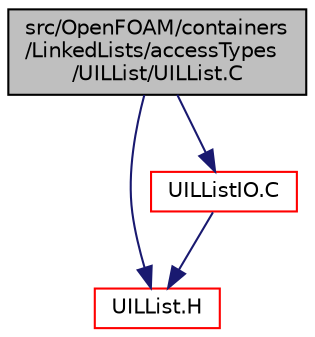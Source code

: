 digraph "src/OpenFOAM/containers/LinkedLists/accessTypes/UILList/UILList.C"
{
  bgcolor="transparent";
  edge [fontname="Helvetica",fontsize="10",labelfontname="Helvetica",labelfontsize="10"];
  node [fontname="Helvetica",fontsize="10",shape=record];
  Node1 [label="src/OpenFOAM/containers\l/LinkedLists/accessTypes\l/UILList/UILList.C",height=0.2,width=0.4,color="black", fillcolor="grey75", style="filled", fontcolor="black"];
  Node1 -> Node2 [color="midnightblue",fontsize="10",style="solid",fontname="Helvetica"];
  Node2 [label="UILList.H",height=0.2,width=0.4,color="red",URL="$a07598.html"];
  Node1 -> Node3 [color="midnightblue",fontsize="10",style="solid",fontname="Helvetica"];
  Node3 [label="UILListIO.C",height=0.2,width=0.4,color="red",URL="$a07599.html"];
  Node3 -> Node2 [color="midnightblue",fontsize="10",style="solid",fontname="Helvetica"];
}
